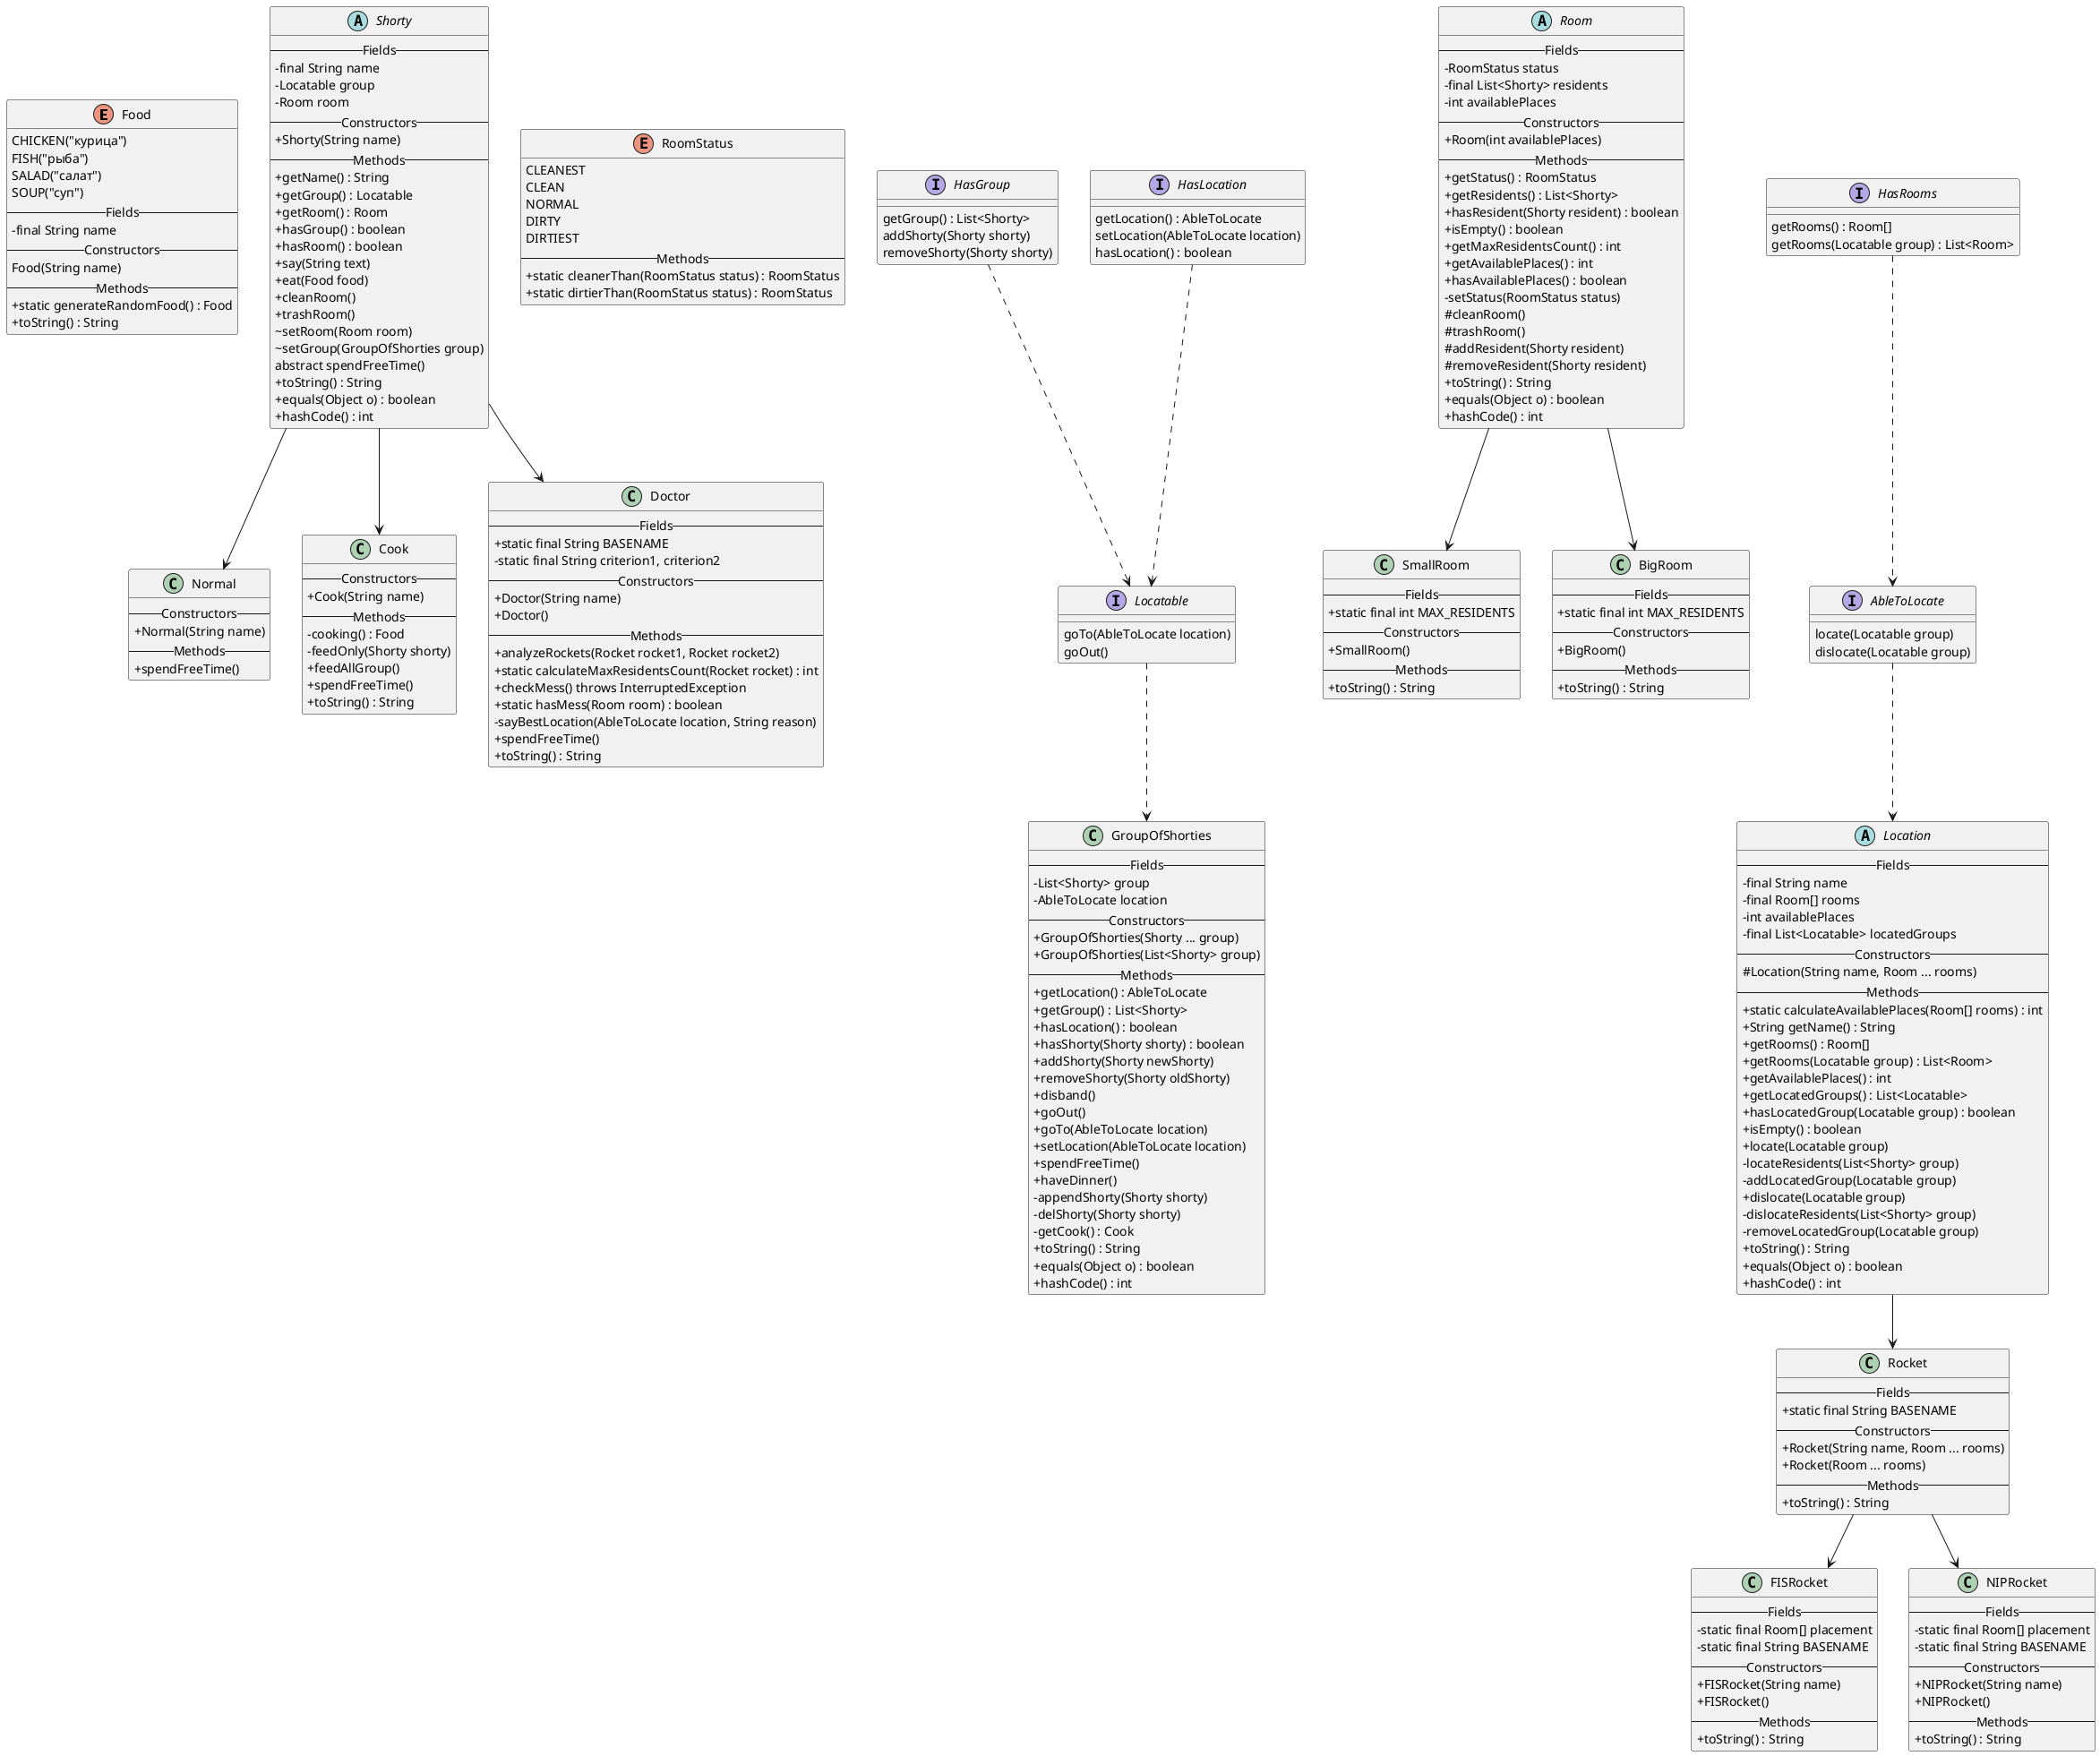 @startuml

skinparam classAttributeIconSize 0

enum Food {
    CHICKEN("курица")
    FISH("рыба")
    SALAD("салат")
    SOUP("суп")
    --Fields--
    - final String name
    --Constructors--
    Food(String name)
    --Methods--
    + static generateRandomFood() : Food
    + toString() : String
}

abstract class Shorty {
    --Fields--
    - final String name
    - Locatable group
    - Room room
    --Constructors--
    + Shorty(String name)
    --Methods--
    + getName() : String
    + getGroup() : Locatable
    + getRoom() : Room
    + hasGroup() : boolean
    + hasRoom() : boolean
    + say(String text)
    + eat(Food food)
    + cleanRoom()
    + trashRoom()
    ~ setRoom(Room room)
    ~ setGroup(GroupOfShorties group)
    abstract spendFreeTime()
    + toString() : String
    + equals(Object o) : boolean
    + hashCode() : int
}

class Normal {
    --Constructors--
    + Normal(String name)
    --Methods--
    + spendFreeTime()
}

class Cook {
    --Constructors--
    + Cook(String name)
    --Methods--
    - cooking() : Food
    - feedOnly(Shorty shorty)
    + feedAllGroup()
    + spendFreeTime()
    + toString() : String
}

class Doctor {
    --Fields--
    + static final String BASENAME
    - static final String criterion1, criterion2
    --Constructors--
    + Doctor(String name)
    + Doctor()
    --Methods--
    + analyzeRockets(Rocket rocket1, Rocket rocket2)
    + static calculateMaxResidentsCount(Rocket rocket) : int
    + checkMess() throws InterruptedException
    + static hasMess(Room room) : boolean
    - sayBestLocation(AbleToLocate location, String reason)
    + spendFreeTime()
    + toString() : String
}

enum RoomStatus {
    CLEANEST
    CLEAN
    NORMAL
    DIRTY
    DIRTIEST
    --Methods--
    + static cleanerThan(RoomStatus status) : RoomStatus
    + static dirtierThan(RoomStatus status) : RoomStatus
}

interface Locatable {
    goTo(AbleToLocate location)
    goOut()
}

interface HasGroup {
    getGroup() : List<Shorty>
    addShorty(Shorty shorty)
    removeShorty(Shorty shorty)
}

interface HasLocation {
    getLocation() : AbleToLocate
    setLocation(AbleToLocate location)
    hasLocation() : boolean
}

class GroupOfShorties {
    --Fields--
    - List<Shorty> group
    - AbleToLocate location
    --Constructors--
    + GroupOfShorties(Shorty ... group)
    + GroupOfShorties(List<Shorty> group)
    --Methods--
    + getLocation() : AbleToLocate
    + getGroup() : List<Shorty>
    + hasLocation() : boolean
    + hasShorty(Shorty shorty) : boolean
    + addShorty(Shorty newShorty)
    + removeShorty(Shorty oldShorty)
    + disband()
    + goOut()
    + goTo(AbleToLocate location)
    + setLocation(AbleToLocate location)
    + spendFreeTime()
    + haveDinner()
    - appendShorty(Shorty shorty)
    - delShorty(Shorty shorty)
    - getCook() : Cook
    + toString() : String
    + equals(Object o) : boolean
    + hashCode() : int
}

abstract Room {
    --Fields--
    - RoomStatus status
    - final List<Shorty> residents
    - int availablePlaces
    --Constructors--
    + Room(int availablePlaces)
    --Methods--
    + getStatus() : RoomStatus
    + getResidents() : List<Shorty>
    + hasResident(Shorty resident) : boolean
    + isEmpty() : boolean
    + getMaxResidentsCount() : int
    + getAvailablePlaces() : int
    + hasAvailablePlaces() : boolean
    - setStatus(RoomStatus status)
    # cleanRoom()
    # trashRoom()
    # addResident(Shorty resident)
    # removeResident(Shorty resident)
    + toString() : String
    + equals(Object o) : boolean
    + hashCode() : int
}

class SmallRoom {
    --Fields--
    + static final int MAX_RESIDENTS
    --Constructors--
    + SmallRoom()
    --Methods--
    + toString() : String
}

class BigRoom {
    --Fields--
    + static final int MAX_RESIDENTS
    --Constructors--
    + BigRoom()
    --Methods--
    + toString() : String
}

abstract class Location {
    --Fields--
    - final String name
    - final Room[] rooms
    - int availablePlaces
    - final List<Locatable> locatedGroups
    --Constructors--
    # Location(String name, Room ... rooms)
    --Methods--
    + static calculateAvailablePlaces(Room[] rooms) : int
    + String getName() : String
    + getRooms() : Room[]
    + getRooms(Locatable group) : List<Room>
    + getAvailablePlaces() : int
    + getLocatedGroups() : List<Locatable>
    + hasLocatedGroup(Locatable group) : boolean
    + isEmpty() : boolean
    + locate(Locatable group)
    - locateResidents(List<Shorty> group)
    - addLocatedGroup(Locatable group)
    + dislocate(Locatable group)
    - dislocateResidents(List<Shorty> group)
    - removeLocatedGroup(Locatable group)
    + toString() : String
    + equals(Object o) : boolean
    + hashCode() : int
}

class Rocket{
    --Fields--
    + static final String BASENAME
    --Constructors--
    + Rocket(String name, Room ... rooms)
    + Rocket(Room ... rooms)
    --Methods--
    + toString() : String
}

interface AbleToLocate {
    locate(Locatable group)
    dislocate(Locatable group)
}

interface HasRooms {
    getRooms() : Room[]
    getRooms(Locatable group) : List<Room>
}

class FISRocket {
    --Fields--
    - static final Room[] placement
    - static final String BASENAME
    --Constructors--
    + FISRocket(String name)
    + FISRocket()
    --Methods--
    + toString() : String
}

class NIPRocket {
    --Fields--
    - static final Room[] placement
    - static final String BASENAME
    --Constructors--
    + NIPRocket(String name)
    + NIPRocket()
    --Methods--
    + toString() : String
}


Shorty -down-> Normal
Shorty -down-> Cook
Shorty -down-> Doctor
Room -down-> SmallRoom
Room -down-> BigRoom
Location -down-> Rocket
Rocket -down-> FISRocket
Rocket -down-> NIPRocket
HasGroup .down.> Locatable
HasLocation .down.> Locatable
Locatable .down.> GroupOfShorties
HasRooms .down.> AbleToLocate
AbleToLocate .down.> Location

@enduml